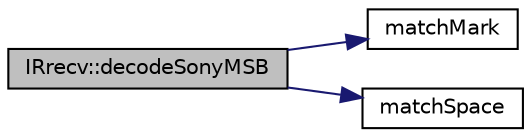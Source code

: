 digraph "IRrecv::decodeSonyMSB"
{
 // LATEX_PDF_SIZE
  edge [fontname="Helvetica",fontsize="10",labelfontname="Helvetica",labelfontsize="10"];
  node [fontname="Helvetica",fontsize="10",shape=record];
  rankdir="LR";
  Node1 [label="IRrecv::decodeSonyMSB",height=0.2,width=0.4,color="black", fillcolor="grey75", style="filled", fontcolor="black",tooltip=" "];
  Node1 -> Node2 [color="midnightblue",fontsize="10",style="solid"];
  Node2 [label="matchMark",height=0.2,width=0.4,color="black", fillcolor="white", style="filled",URL="$group___receiving.html#ga4472564ea96b1ee10b51f594f60d7aeb",tooltip=" "];
  Node1 -> Node3 [color="midnightblue",fontsize="10",style="solid"];
  Node3 [label="matchSpace",height=0.2,width=0.4,color="black", fillcolor="white", style="filled",URL="$group___receiving.html#ga7902b620f6c01463b5b6e50ef604ac8b",tooltip=" "];
}
